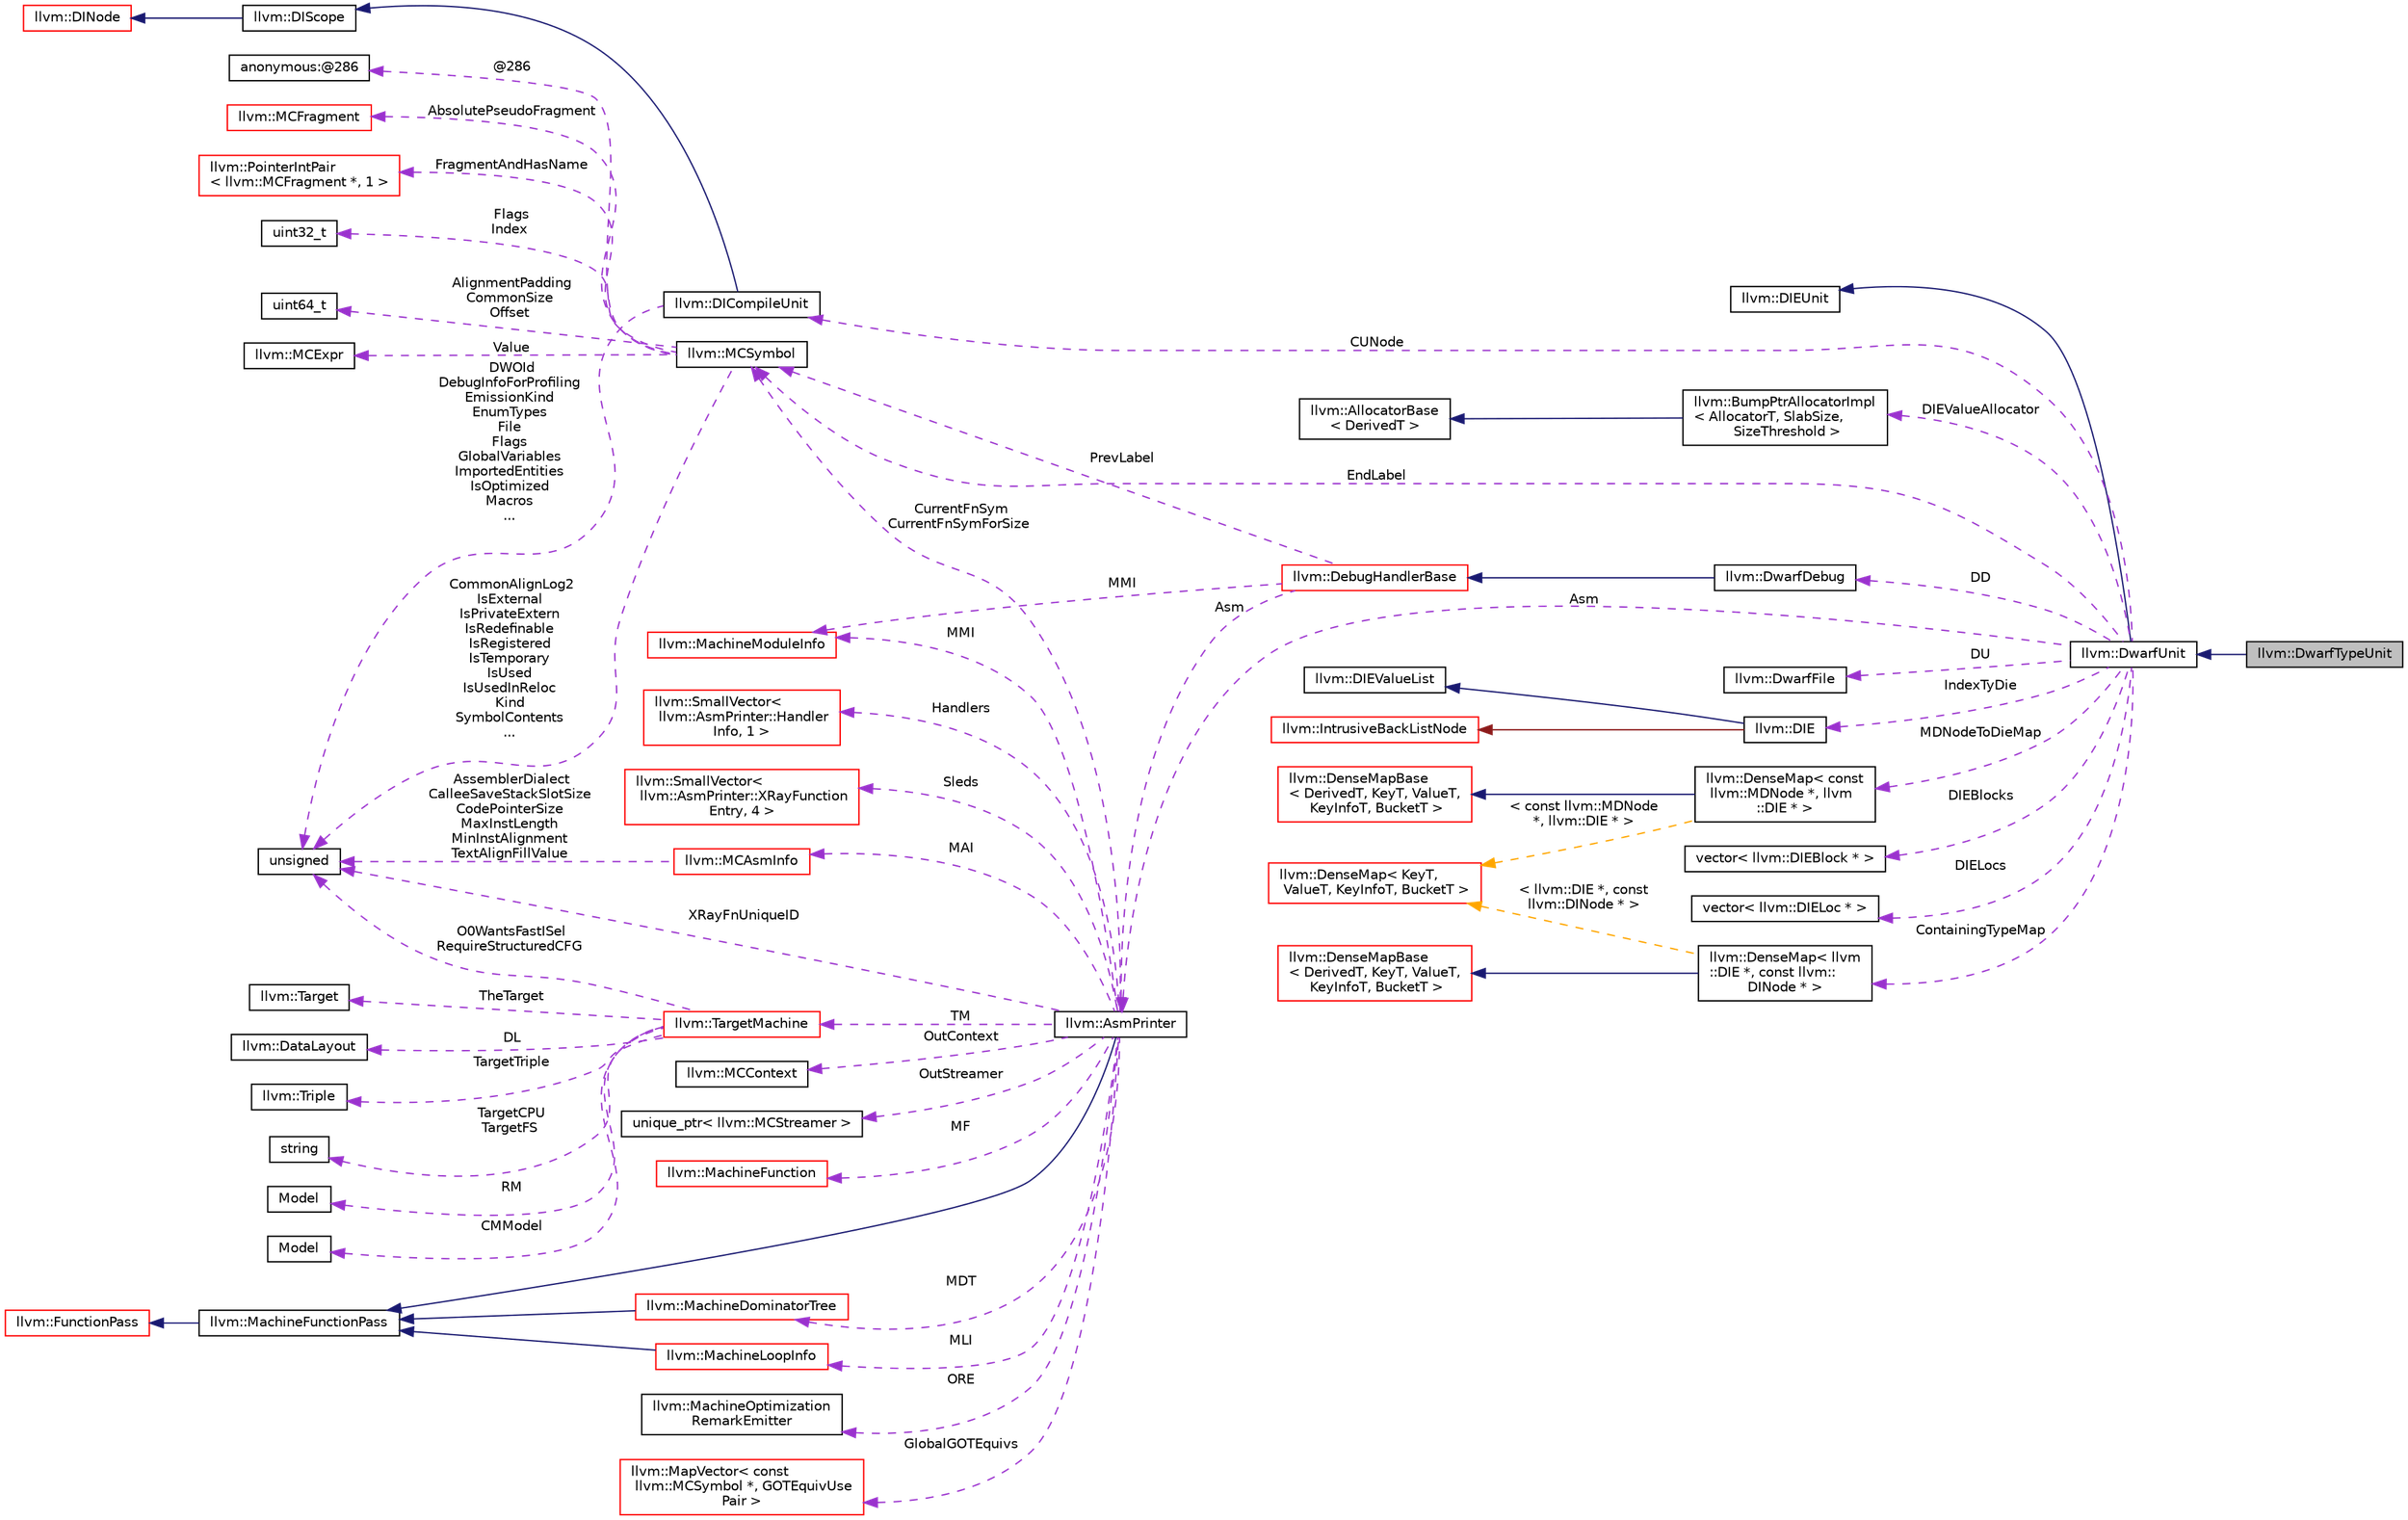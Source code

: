 digraph "llvm::DwarfTypeUnit"
{
 // LATEX_PDF_SIZE
  bgcolor="transparent";
  edge [fontname="Helvetica",fontsize="10",labelfontname="Helvetica",labelfontsize="10"];
  node [fontname="Helvetica",fontsize="10",shape="box"];
  rankdir="LR";
  Node1 [label="llvm::DwarfTypeUnit",height=0.2,width=0.4,color="black", fillcolor="grey75", style="filled", fontcolor="black",tooltip=" "];
  Node2 -> Node1 [dir="back",color="midnightblue",fontsize="10",style="solid",fontname="Helvetica"];
  Node2 [label="llvm::DwarfUnit",height=0.2,width=0.4,color="black",URL="$classllvm_1_1DwarfUnit.html",tooltip="This dwarf writer support class manages information associated with a source file."];
  Node3 -> Node2 [dir="back",color="midnightblue",fontsize="10",style="solid",fontname="Helvetica"];
  Node3 [label="llvm::DIEUnit",height=0.2,width=0.4,color="black",URL="$classllvm_1_1DIEUnit.html",tooltip="Represents a compile or type unit."];
  Node4 -> Node2 [dir="back",color="darkorchid3",fontsize="10",style="dashed",label=" CUNode" ,fontname="Helvetica"];
  Node4 [label="llvm::DICompileUnit",height=0.2,width=0.4,color="black",URL="$classllvm_1_1DICompileUnit.html",tooltip="Compile unit."];
  Node5 -> Node4 [dir="back",color="midnightblue",fontsize="10",style="solid",fontname="Helvetica"];
  Node5 [label="llvm::DIScope",height=0.2,width=0.4,color="black",URL="$classllvm_1_1DIScope.html",tooltip="Base class for scope-like contexts."];
  Node6 -> Node5 [dir="back",color="midnightblue",fontsize="10",style="solid",fontname="Helvetica"];
  Node6 [label="llvm::DINode",height=0.2,width=0.4,color="red",URL="$classllvm_1_1DINode.html",tooltip="Tagged DWARF-like metadata node."];
  Node9 -> Node4 [dir="back",color="darkorchid3",fontsize="10",style="dashed",label=" DWOId\nDebugInfoForProfiling\nEmissionKind\nEnumTypes\nFile\nFlags\nGlobalVariables\nImportedEntities\nIsOptimized\nMacros\n..." ,fontname="Helvetica"];
  Node9 [label="unsigned",height=0.2,width=0.4,color="black",URL="$classunsigned.html",tooltip=" "];
  Node10 -> Node2 [dir="back",color="darkorchid3",fontsize="10",style="dashed",label=" DIEValueAllocator" ,fontname="Helvetica"];
  Node10 [label="llvm::BumpPtrAllocatorImpl\l\< AllocatorT, SlabSize,\l SizeThreshold \>",height=0.2,width=0.4,color="black",URL="$classllvm_1_1BumpPtrAllocatorImpl.html",tooltip="Allocate memory in an ever growing pool, as if by bump-pointer."];
  Node11 -> Node10 [dir="back",color="midnightblue",fontsize="10",style="solid",fontname="Helvetica"];
  Node11 [label="llvm::AllocatorBase\l\< DerivedT \>",height=0.2,width=0.4,color="black",URL="$classllvm_1_1AllocatorBase.html",tooltip="CRTP base class providing obvious overloads for the core Allocate() methods of LLVM-style allocators."];
  Node12 -> Node2 [dir="back",color="darkorchid3",fontsize="10",style="dashed",label=" Asm" ,fontname="Helvetica"];
  Node12 [label="llvm::AsmPrinter",height=0.2,width=0.4,color="black",URL="$classllvm_1_1AsmPrinter.html",tooltip="This class is intended to be used as a driving class for all asm writers."];
  Node13 -> Node12 [dir="back",color="midnightblue",fontsize="10",style="solid",fontname="Helvetica"];
  Node13 [label="llvm::MachineFunctionPass",height=0.2,width=0.4,color="black",URL="$classllvm_1_1MachineFunctionPass.html",tooltip="MachineFunctionPass - This class adapts the FunctionPass interface to allow convenient creation of pa..."];
  Node14 -> Node13 [dir="back",color="midnightblue",fontsize="10",style="solid",fontname="Helvetica"];
  Node14 [label="llvm::FunctionPass",height=0.2,width=0.4,color="red",URL="$classllvm_1_1FunctionPass.html",tooltip="FunctionPass class - This class is used to implement most global optimizations."];
  Node16 -> Node12 [dir="back",color="darkorchid3",fontsize="10",style="dashed",label=" TM" ,fontname="Helvetica"];
  Node16 [label="llvm::TargetMachine",height=0.2,width=0.4,color="red",URL="$classllvm_1_1TargetMachine.html",tooltip="Primary interface to the complete machine description for the target machine."];
  Node17 -> Node16 [dir="back",color="darkorchid3",fontsize="10",style="dashed",label=" TheTarget" ,fontname="Helvetica"];
  Node17 [label="llvm::Target",height=0.2,width=0.4,color="black",URL="$classllvm_1_1Target.html",tooltip="Target - Wrapper for Target specific information."];
  Node18 -> Node16 [dir="back",color="darkorchid3",fontsize="10",style="dashed",label=" DL" ,fontname="Helvetica"];
  Node18 [label="llvm::DataLayout",height=0.2,width=0.4,color="black",URL="$classllvm_1_1DataLayout.html",tooltip="A parsed version of the target data layout string in and methods for querying it."];
  Node19 -> Node16 [dir="back",color="darkorchid3",fontsize="10",style="dashed",label=" TargetTriple" ,fontname="Helvetica"];
  Node19 [label="llvm::Triple",height=0.2,width=0.4,color="black",URL="$classllvm_1_1Triple.html",tooltip="Triple - Helper class for working with autoconf configuration names."];
  Node20 -> Node16 [dir="back",color="darkorchid3",fontsize="10",style="dashed",label=" TargetCPU\nTargetFS" ,fontname="Helvetica"];
  Node20 [label="string",height=0.2,width=0.4,color="black",tooltip=" "];
  Node21 -> Node16 [dir="back",color="darkorchid3",fontsize="10",style="dashed",label=" RM" ,fontname="Helvetica"];
  Node21 [label="Model",height=0.2,width=0.4,color="black",tooltip=" "];
  Node22 -> Node16 [dir="back",color="darkorchid3",fontsize="10",style="dashed",label=" CMModel" ,fontname="Helvetica"];
  Node22 [label="Model",height=0.2,width=0.4,color="black",tooltip=" "];
  Node9 -> Node16 [dir="back",color="darkorchid3",fontsize="10",style="dashed",label=" O0WantsFastISel\nRequireStructuredCFG" ,fontname="Helvetica"];
  Node42 -> Node12 [dir="back",color="darkorchid3",fontsize="10",style="dashed",label=" MAI" ,fontname="Helvetica"];
  Node42 [label="llvm::MCAsmInfo",height=0.2,width=0.4,color="red",URL="$classllvm_1_1MCAsmInfo.html",tooltip="This class is intended to be used as a base class for asm properties and features specific to the tar..."];
  Node9 -> Node42 [dir="back",color="darkorchid3",fontsize="10",style="dashed",label=" AssemblerDialect\nCalleeSaveStackSlotSize\nCodePointerSize\nMaxInstLength\nMinInstAlignment\nTextAlignFillValue" ,fontname="Helvetica"];
  Node50 -> Node12 [dir="back",color="darkorchid3",fontsize="10",style="dashed",label=" OutContext" ,fontname="Helvetica"];
  Node50 [label="llvm::MCContext",height=0.2,width=0.4,color="black",URL="$classllvm_1_1MCContext.html",tooltip="Context object for machine code objects."];
  Node51 -> Node12 [dir="back",color="darkorchid3",fontsize="10",style="dashed",label=" OutStreamer" ,fontname="Helvetica"];
  Node51 [label="unique_ptr\< llvm::MCStreamer \>",height=0.2,width=0.4,color="black",tooltip=" "];
  Node52 -> Node12 [dir="back",color="darkorchid3",fontsize="10",style="dashed",label=" MF" ,fontname="Helvetica"];
  Node52 [label="llvm::MachineFunction",height=0.2,width=0.4,color="red",URL="$classllvm_1_1MachineFunction.html",tooltip=" "];
  Node67 -> Node12 [dir="back",color="darkorchid3",fontsize="10",style="dashed",label=" MMI" ,fontname="Helvetica"];
  Node67 [label="llvm::MachineModuleInfo",height=0.2,width=0.4,color="red",URL="$classllvm_1_1MachineModuleInfo.html",tooltip="This class contains meta information specific to a module."];
  Node70 -> Node12 [dir="back",color="darkorchid3",fontsize="10",style="dashed",label=" MDT" ,fontname="Helvetica"];
  Node70 [label="llvm::MachineDominatorTree",height=0.2,width=0.4,color="red",URL="$classllvm_1_1MachineDominatorTree.html",tooltip="DominatorTree Class - Concrete subclass of DominatorTreeBase that is used to compute a normal dominat..."];
  Node13 -> Node70 [dir="back",color="midnightblue",fontsize="10",style="solid",fontname="Helvetica"];
  Node71 -> Node12 [dir="back",color="darkorchid3",fontsize="10",style="dashed",label=" MLI" ,fontname="Helvetica"];
  Node71 [label="llvm::MachineLoopInfo",height=0.2,width=0.4,color="red",URL="$classllvm_1_1MachineLoopInfo.html",tooltip=" "];
  Node13 -> Node71 [dir="back",color="midnightblue",fontsize="10",style="solid",fontname="Helvetica"];
  Node72 -> Node12 [dir="back",color="darkorchid3",fontsize="10",style="dashed",label=" ORE" ,fontname="Helvetica"];
  Node72 [label="llvm::MachineOptimization\lRemarkEmitter",height=0.2,width=0.4,color="black",URL="$classllvm_1_1MachineOptimizationRemarkEmitter.html",tooltip="The optimization diagnostic interface."];
  Node73 -> Node12 [dir="back",color="darkorchid3",fontsize="10",style="dashed",label=" CurrentFnSym\nCurrentFnSymForSize" ,fontname="Helvetica"];
  Node73 [label="llvm::MCSymbol",height=0.2,width=0.4,color="black",URL="$classllvm_1_1MCSymbol.html",tooltip="MCSymbol - Instances of this class represent a symbol name in the MC file, and MCSymbols are created ..."];
  Node74 -> Node73 [dir="back",color="darkorchid3",fontsize="10",style="dashed",label=" AbsolutePseudoFragment" ,fontname="Helvetica"];
  Node74 [label="llvm::MCFragment",height=0.2,width=0.4,color="red",URL="$classllvm_1_1MCFragment.html",tooltip=" "];
  Node84 -> Node73 [dir="back",color="darkorchid3",fontsize="10",style="dashed",label=" FragmentAndHasName" ,fontname="Helvetica"];
  Node84 [label="llvm::PointerIntPair\l\< llvm::MCFragment *, 1 \>",height=0.2,width=0.4,color="red",URL="$classllvm_1_1PointerIntPair.html",tooltip=" "];
  Node9 -> Node73 [dir="back",color="darkorchid3",fontsize="10",style="dashed",label=" CommonAlignLog2\nIsExternal\nIsPrivateExtern\nIsRedefinable\nIsRegistered\nIsTemporary\nIsUsed\nIsUsedInReloc\nKind\nSymbolContents\n..." ,fontname="Helvetica"];
  Node86 -> Node73 [dir="back",color="darkorchid3",fontsize="10",style="dashed",label=" Flags\nIndex" ,fontname="Helvetica"];
  Node86 [label="uint32_t",height=0.2,width=0.4,color="black",URL="$classuint32__t.html",tooltip=" "];
  Node87 -> Node73 [dir="back",color="darkorchid3",fontsize="10",style="dashed",label=" AlignmentPadding\nCommonSize\nOffset" ,fontname="Helvetica"];
  Node87 [label="uint64_t",height=0.2,width=0.4,color="black",tooltip=" "];
  Node88 -> Node73 [dir="back",color="darkorchid3",fontsize="10",style="dashed",label=" Value" ,fontname="Helvetica"];
  Node88 [label="llvm::MCExpr",height=0.2,width=0.4,color="black",URL="$classllvm_1_1MCExpr.html",tooltip="Base class for the full range of assembler expressions which are needed for parsing."];
  Node89 -> Node73 [dir="back",color="darkorchid3",fontsize="10",style="dashed",label=" @286" ,fontname="Helvetica"];
  Node89 [label="anonymous:@286",height=0.2,width=0.4,color="black",tooltip=" "];
  Node90 -> Node12 [dir="back",color="darkorchid3",fontsize="10",style="dashed",label=" GlobalGOTEquivs" ,fontname="Helvetica"];
  Node90 [label="llvm::MapVector\< const\l llvm::MCSymbol *, GOTEquivUse\lPair \>",height=0.2,width=0.4,color="red",URL="$classllvm_1_1MapVector.html",tooltip=" "];
  Node92 -> Node12 [dir="back",color="darkorchid3",fontsize="10",style="dashed",label=" Handlers" ,fontname="Helvetica"];
  Node92 [label="llvm::SmallVector\<\l llvm::AsmPrinter::Handler\lInfo, 1 \>",height=0.2,width=0.4,color="red",URL="$classllvm_1_1SmallVector.html",tooltip=" "];
  Node95 -> Node12 [dir="back",color="darkorchid3",fontsize="10",style="dashed",label=" Sleds" ,fontname="Helvetica"];
  Node95 [label="llvm::SmallVector\<\l llvm::AsmPrinter::XRayFunction\lEntry, 4 \>",height=0.2,width=0.4,color="red",URL="$classllvm_1_1SmallVector.html",tooltip=" "];
  Node9 -> Node12 [dir="back",color="darkorchid3",fontsize="10",style="dashed",label=" XRayFnUniqueID" ,fontname="Helvetica"];
  Node73 -> Node2 [dir="back",color="darkorchid3",fontsize="10",style="dashed",label=" EndLabel" ,fontname="Helvetica"];
  Node98 -> Node2 [dir="back",color="darkorchid3",fontsize="10",style="dashed",label=" DD" ,fontname="Helvetica"];
  Node98 [label="llvm::DwarfDebug",height=0.2,width=0.4,color="black",URL="$classllvm_1_1DwarfDebug.html",tooltip="Collects and handles dwarf debug information."];
  Node99 -> Node98 [dir="back",color="midnightblue",fontsize="10",style="solid",fontname="Helvetica"];
  Node99 [label="llvm::DebugHandlerBase",height=0.2,width=0.4,color="red",URL="$classllvm_1_1DebugHandlerBase.html",tooltip="Base class for debug information backends."];
  Node12 -> Node99 [dir="back",color="darkorchid3",fontsize="10",style="dashed",label=" Asm" ,fontname="Helvetica"];
  Node67 -> Node99 [dir="back",color="darkorchid3",fontsize="10",style="dashed",label=" MMI" ,fontname="Helvetica"];
  Node73 -> Node99 [dir="back",color="darkorchid3",fontsize="10",style="dashed",label=" PrevLabel" ,fontname="Helvetica"];
  Node116 -> Node2 [dir="back",color="darkorchid3",fontsize="10",style="dashed",label=" DU" ,fontname="Helvetica"];
  Node116 [label="llvm::DwarfFile",height=0.2,width=0.4,color="black",URL="$classllvm_1_1DwarfFile.html",tooltip=" "];
  Node117 -> Node2 [dir="back",color="darkorchid3",fontsize="10",style="dashed",label=" IndexTyDie" ,fontname="Helvetica"];
  Node117 [label="llvm::DIE",height=0.2,width=0.4,color="black",URL="$classllvm_1_1DIE.html",tooltip="A structured debug information entry."];
  Node118 -> Node117 [dir="back",color="firebrick4",fontsize="10",style="solid",fontname="Helvetica"];
  Node118 [label="llvm::IntrusiveBackListNode",height=0.2,width=0.4,color="red",URL="$structllvm_1_1IntrusiveBackListNode.html",tooltip=" "];
  Node120 -> Node117 [dir="back",color="midnightblue",fontsize="10",style="solid",fontname="Helvetica"];
  Node120 [label="llvm::DIEValueList",height=0.2,width=0.4,color="black",URL="$classllvm_1_1DIEValueList.html",tooltip="A list of DIE values."];
  Node121 -> Node2 [dir="back",color="darkorchid3",fontsize="10",style="dashed",label=" MDNodeToDieMap" ,fontname="Helvetica"];
  Node121 [label="llvm::DenseMap\< const\l llvm::MDNode *, llvm\l::DIE * \>",height=0.2,width=0.4,color="black",URL="$classllvm_1_1DenseMap.html",tooltip=" "];
  Node122 -> Node121 [dir="back",color="midnightblue",fontsize="10",style="solid",fontname="Helvetica"];
  Node122 [label="llvm::DenseMapBase\l\< DerivedT, KeyT, ValueT,\l KeyInfoT, BucketT \>",height=0.2,width=0.4,color="red",URL="$classllvm_1_1DenseMapBase.html",tooltip=" "];
  Node114 -> Node121 [dir="back",color="orange",fontsize="10",style="dashed",label=" \< const llvm::MDNode\l *, llvm::DIE * \>" ,fontname="Helvetica"];
  Node114 [label="llvm::DenseMap\< KeyT,\l ValueT, KeyInfoT, BucketT \>",height=0.2,width=0.4,color="red",URL="$classllvm_1_1DenseMap.html",tooltip=" "];
  Node123 -> Node2 [dir="back",color="darkorchid3",fontsize="10",style="dashed",label=" DIEBlocks" ,fontname="Helvetica"];
  Node123 [label="vector\< llvm::DIEBlock * \>",height=0.2,width=0.4,color="black",tooltip=" "];
  Node124 -> Node2 [dir="back",color="darkorchid3",fontsize="10",style="dashed",label=" DIELocs" ,fontname="Helvetica"];
  Node124 [label="vector\< llvm::DIELoc * \>",height=0.2,width=0.4,color="black",tooltip=" "];
  Node125 -> Node2 [dir="back",color="darkorchid3",fontsize="10",style="dashed",label=" ContainingTypeMap" ,fontname="Helvetica"];
  Node125 [label="llvm::DenseMap\< llvm\l::DIE *, const llvm::\lDINode * \>",height=0.2,width=0.4,color="black",URL="$classllvm_1_1DenseMap.html",tooltip=" "];
  Node126 -> Node125 [dir="back",color="midnightblue",fontsize="10",style="solid",fontname="Helvetica"];
  Node126 [label="llvm::DenseMapBase\l\< DerivedT, KeyT, ValueT,\l KeyInfoT, BucketT \>",height=0.2,width=0.4,color="red",URL="$classllvm_1_1DenseMapBase.html",tooltip=" "];
  Node114 -> Node125 [dir="back",color="orange",fontsize="10",style="dashed",label=" \< llvm::DIE *, const\l llvm::DINode * \>" ,fontname="Helvetica"];
}
